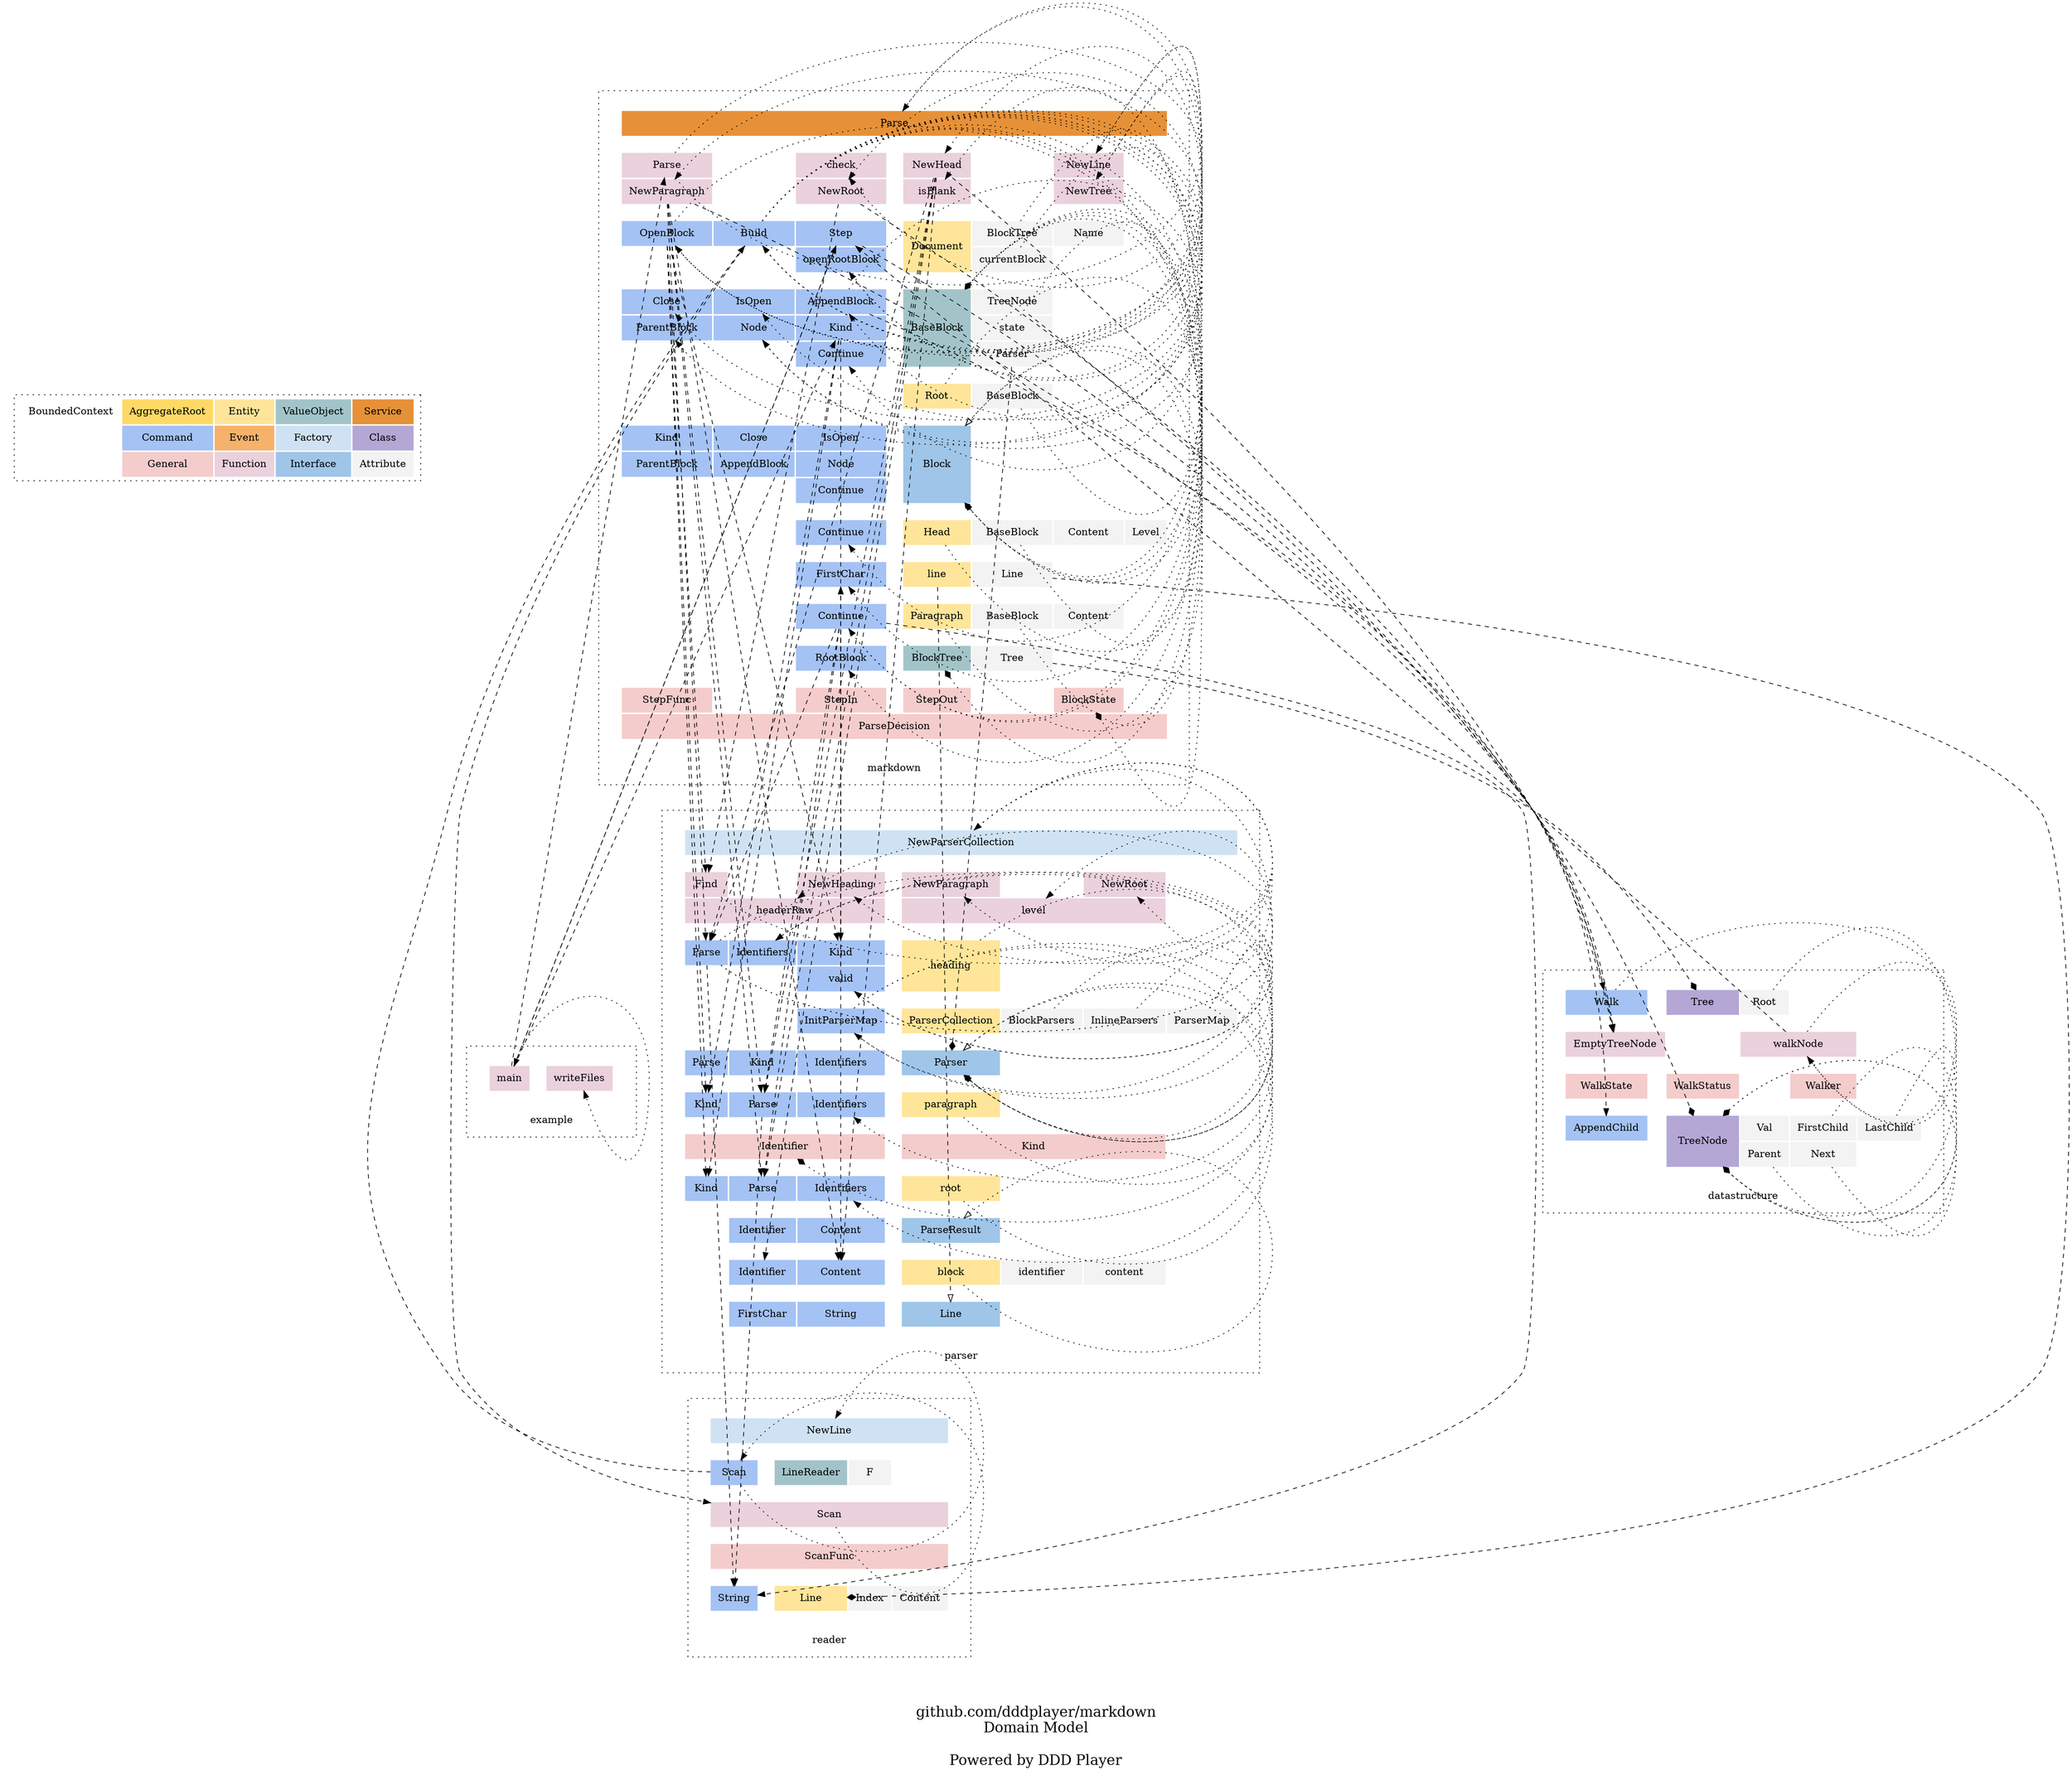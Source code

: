 digraph {
    node [style=dotted shape=rect]
    graph [style=invis]

    subgraph cluster_ddd_concept{
        ddd_concept [label=<
        <table border="0" cellpadding="10">
		<tr>
			<td bgcolor="#ffffff00" rowspan="1" colspan="1">BoundedContext</td>
			<td bgcolor="#ffd966ff" rowspan="1" colspan="1">AggregateRoot</td>
			<td bgcolor="#ffe599ff" rowspan="1" colspan="1">Entity</td>
			<td bgcolor="#a2c4c9ff" rowspan="1" colspan="1">ValueObject</td>
			<td bgcolor="#e69138ff" rowspan="1" colspan="1">Service</td>
		</tr>
		<tr>
			<td bgcolor="white" rowspan="1" colspan="1"></td>
			<td bgcolor="#a4c2f4ff" rowspan="1" colspan="1">Command</td>
			<td bgcolor="#f6b26bff" rowspan="1" colspan="1">Event</td>
			<td bgcolor="#cfe2f3ff" rowspan="1" colspan="1">Factory</td>
			<td bgcolor="#b4a7d6ff" rowspan="1" colspan="1">Class</td>
			
		</tr>
		<tr>
			<td bgcolor="white" rowspan="1" colspan="1"></td>
			<td bgcolor="#f4ccccff" rowspan="1" colspan="1">General</td>
			<td bgcolor="#ead1dcff" rowspan="1" colspan="1">Function</td>
			<td bgcolor="#9fc5e8ff" rowspan="1" colspan="1">Interface</td>
			<td bgcolor="#f3f3f3ff" rowspan="1" colspan="1">Attribute</td>
		</tr>
        </table>
        > ]
    }

    
		subgraph cluster_Abstract {
	node [style=dotted shape=rect]

	
		markdown [label=<
        <table border="0" cellpadding="10">
			
				<tr>
		
			<td port="first_blank_row" bgcolor="white" rowspan="1" colspan="1"></td>
	</tr>
				<tr>
		
			<td port="" bgcolor="white" rowspan="1" colspan="1"></td>
			<td port="markdown_service_Parse" bgcolor="#e69138ff" rowspan="1" colspan="8">Parse</td>
			<td port="" bgcolor="white" rowspan="1" colspan="1"></td>
	</tr>
				<tr>
		
			<td port="" bgcolor="white" rowspan="1" colspan="1"></td>
	</tr>
				<tr>
		
			<td port="" bgcolor="white" rowspan="1" colspan="1"></td>
			<td port="markdown_Parse" bgcolor="#ead1dcff" rowspan="1" colspan="1">Parse</td>
			<td port="" bgcolor="white" rowspan="1" colspan="1"></td>
			<td port="markdown_check" bgcolor="#ead1dcff" rowspan="1" colspan="1">check</td>
			<td port="" bgcolor="white" rowspan="1" colspan="1"></td>
			<td port="markdown_entity_NewHead" bgcolor="#ead1dcff" rowspan="1" colspan="1">NewHead</td>
			<td port="" bgcolor="white" rowspan="1" colspan="1"></td>
			<td port="markdown_entity_NewLine" bgcolor="#ead1dcff" rowspan="1" colspan="1">NewLine</td>
			<td port="" bgcolor="white" rowspan="1" colspan="1"></td>
	</tr>
				<tr>
		
			<td port="" bgcolor="white" rowspan="1" colspan="1"></td>
			<td port="markdown_entity_NewParagraph" bgcolor="#ead1dcff" rowspan="1" colspan="1">NewParagraph</td>
			<td port="" bgcolor="white" rowspan="1" colspan="1"></td>
			<td port="markdown_entity_NewRoot" bgcolor="#ead1dcff" rowspan="1" colspan="1">NewRoot</td>
			<td port="" bgcolor="white" rowspan="1" colspan="1"></td>
			<td port="markdown_entity_isBlank" bgcolor="#ead1dcff" rowspan="1" colspan="1">isBlank</td>
			<td port="" bgcolor="white" rowspan="1" colspan="1"></td>
			<td port="markdown_valueobject_NewTree" bgcolor="#ead1dcff" rowspan="1" colspan="1">NewTree</td>
			<td port="" bgcolor="white" rowspan="1" colspan="1"></td>
	</tr>
				<tr>
		
			<td port="" bgcolor="white" rowspan="1" colspan="1"></td>
	</tr>
				<tr>
		
			<td port="" bgcolor="white" rowspan="1" colspan="1"></td>
			<td port="markdown_entity_Document_OpenBlock" bgcolor="#a4c2f4ff" rowspan="1" colspan="1">OpenBlock</td>
			<td port="markdown_entity_Document_Build" bgcolor="#a4c2f4ff" rowspan="1" colspan="1">Build</td>
			<td port="markdown_entity_Document_Step" bgcolor="#a4c2f4ff" rowspan="1" colspan="1">Step</td>
			<td port="" bgcolor="white" rowspan="1" colspan="1"></td>
			<td port="markdown_entity_Document" bgcolor="#ffe599ff" rowspan="2" colspan="1">Document</td>
			<td port="markdown_entity_Document_BlockTree" bgcolor="#f3f3f3ff" rowspan="1" colspan="1">BlockTree</td>
			<td port="markdown_entity_Document_Name" bgcolor="#f3f3f3ff" rowspan="1" colspan="1">Name</td>
			<td port="" bgcolor="white" rowspan="1" colspan="1"></td>
			<td port="" bgcolor="white" rowspan="1" colspan="1"></td>
	</tr>
				<tr>
		
			<td port="" bgcolor="white" rowspan="1" colspan="1"></td>
			<td port="" bgcolor="white" rowspan="1" colspan="1"></td>
			<td port="" bgcolor="white" rowspan="1" colspan="1"></td>
			<td port="markdown_entity_Document_openRootBlock" bgcolor="#a4c2f4ff" rowspan="1" colspan="1">openRootBlock</td>
			<td port="" bgcolor="white" rowspan="1" colspan="1"></td>
			<td port="markdown_entity_Document_currentBlock" bgcolor="#f3f3f3ff" rowspan="1" colspan="1">currentBlock</td>
			<td port="" bgcolor="white" rowspan="1" colspan="1"></td>
			<td port="" bgcolor="white" rowspan="1" colspan="1"></td>
			<td port="" bgcolor="white" rowspan="1" colspan="1"></td>
	</tr>
				<tr>
		
			<td port="" bgcolor="white" rowspan="1" colspan="1"></td>
	</tr>
				<tr>
		
			<td port="" bgcolor="white" rowspan="1" colspan="1"></td>
			<td port="markdown_valueobject_BaseBlock_Close" bgcolor="#a4c2f4ff" rowspan="1" colspan="1">Close</td>
			<td port="markdown_valueobject_BaseBlock_IsOpen" bgcolor="#a4c2f4ff" rowspan="1" colspan="1">IsOpen</td>
			<td port="markdown_valueobject_BaseBlock_AppendBlock" bgcolor="#a4c2f4ff" rowspan="1" colspan="1">AppendBlock</td>
			<td port="" bgcolor="white" rowspan="1" colspan="1"></td>
			<td port="markdown_valueobject_BaseBlock" bgcolor="#a2c4c9ff" rowspan="3" colspan="1">BaseBlock</td>
			<td port="markdown_valueobject_BaseBlock_TreeNode" bgcolor="#f3f3f3ff" rowspan="1" colspan="1">TreeNode</td>
			<td port="" bgcolor="white" rowspan="1" colspan="1"></td>
			<td port="" bgcolor="white" rowspan="1" colspan="1"></td>
			<td port="" bgcolor="white" rowspan="1" colspan="1"></td>
	</tr>
				<tr>
		
			<td port="" bgcolor="white" rowspan="1" colspan="1"></td>
			<td port="markdown_valueobject_BaseBlock_ParentBlock" bgcolor="#a4c2f4ff" rowspan="1" colspan="1">ParentBlock</td>
			<td port="markdown_valueobject_BaseBlock_Node" bgcolor="#a4c2f4ff" rowspan="1" colspan="1">Node</td>
			<td port="markdown_valueobject_BaseBlock_Kind" bgcolor="#a4c2f4ff" rowspan="1" colspan="1">Kind</td>
			<td port="" bgcolor="white" rowspan="1" colspan="1"></td>
			<td port="markdown_valueobject_BaseBlock_state" bgcolor="#f3f3f3ff" rowspan="1" colspan="1">state</td>
			<td port="" bgcolor="white" rowspan="1" colspan="1"></td>
			<td port="" bgcolor="white" rowspan="1" colspan="1"></td>
			<td port="" bgcolor="white" rowspan="1" colspan="1"></td>
	</tr>
				<tr>
		
			<td port="" bgcolor="white" rowspan="1" colspan="1"></td>
			<td port="" bgcolor="white" rowspan="1" colspan="1"></td>
			<td port="" bgcolor="white" rowspan="1" colspan="1"></td>
			<td port="markdown_valueobject_BaseBlock_Continue" bgcolor="#a4c2f4ff" rowspan="1" colspan="1">Continue</td>
			<td port="" bgcolor="white" rowspan="1" colspan="1"></td>
			<td port="markdown_valueobject_BaseBlock_Parser" bgcolor="#f3f3f3ff" rowspan="1" colspan="1">Parser</td>
			<td port="" bgcolor="white" rowspan="1" colspan="1"></td>
			<td port="" bgcolor="white" rowspan="1" colspan="1"></td>
			<td port="" bgcolor="white" rowspan="1" colspan="1"></td>
	</tr>
				<tr>
		
			<td port="" bgcolor="white" rowspan="1" colspan="1"></td>
	</tr>
				<tr>
		
			<td port="" bgcolor="white" rowspan="1" colspan="1"></td>
			<td port="" bgcolor="white" rowspan="1" colspan="1"></td>
			<td port="" bgcolor="white" rowspan="1" colspan="1"></td>
			<td port="" bgcolor="white" rowspan="1" colspan="1"></td>
			<td port="" bgcolor="white" rowspan="1" colspan="1"></td>
			<td port="markdown_entity_Root" bgcolor="#ffe599ff" rowspan="1" colspan="1">Root</td>
			<td port="markdown_entity_Root_BaseBlock" bgcolor="#f3f3f3ff" rowspan="1" colspan="1">BaseBlock</td>
			<td port="" bgcolor="white" rowspan="1" colspan="1"></td>
			<td port="" bgcolor="white" rowspan="1" colspan="1"></td>
			<td port="" bgcolor="white" rowspan="1" colspan="1"></td>
	</tr>
				<tr>
		
			<td port="" bgcolor="white" rowspan="1" colspan="1"></td>
	</tr>
				<tr>
		
			<td port="" bgcolor="white" rowspan="1" colspan="1"></td>
			<td port="markdown_valueobject_Block_Kind" bgcolor="#a4c2f4ff" rowspan="1" colspan="1">Kind</td>
			<td port="markdown_valueobject_Block_Close" bgcolor="#a4c2f4ff" rowspan="1" colspan="1">Close</td>
			<td port="markdown_valueobject_Block_IsOpen" bgcolor="#a4c2f4ff" rowspan="1" colspan="1">IsOpen</td>
			<td port="" bgcolor="white" rowspan="1" colspan="1"></td>
			<td port="markdown_valueobject_Block" bgcolor="#9fc5e8ff" rowspan="3" colspan="1">Block</td>
			<td port="" bgcolor="white" rowspan="1" colspan="1"></td>
			<td port="" bgcolor="white" rowspan="1" colspan="1"></td>
			<td port="" bgcolor="white" rowspan="1" colspan="1"></td>
			<td port="" bgcolor="white" rowspan="1" colspan="1"></td>
	</tr>
				<tr>
		
			<td port="" bgcolor="white" rowspan="1" colspan="1"></td>
			<td port="markdown_valueobject_Block_ParentBlock" bgcolor="#a4c2f4ff" rowspan="1" colspan="1">ParentBlock</td>
			<td port="markdown_valueobject_Block_AppendBlock" bgcolor="#a4c2f4ff" rowspan="1" colspan="1">AppendBlock</td>
			<td port="markdown_valueobject_Block_Node" bgcolor="#a4c2f4ff" rowspan="1" colspan="1">Node</td>
			<td port="" bgcolor="white" rowspan="1" colspan="1"></td>
			<td port="" bgcolor="white" rowspan="1" colspan="1"></td>
			<td port="" bgcolor="white" rowspan="1" colspan="1"></td>
			<td port="" bgcolor="white" rowspan="1" colspan="1"></td>
			<td port="" bgcolor="white" rowspan="1" colspan="1"></td>
	</tr>
				<tr>
		
			<td port="" bgcolor="white" rowspan="1" colspan="1"></td>
			<td port="" bgcolor="white" rowspan="1" colspan="1"></td>
			<td port="" bgcolor="white" rowspan="1" colspan="1"></td>
			<td port="markdown_valueobject_Block_Continue" bgcolor="#a4c2f4ff" rowspan="1" colspan="1">Continue</td>
			<td port="" bgcolor="white" rowspan="1" colspan="1"></td>
			<td port="" bgcolor="white" rowspan="1" colspan="1"></td>
			<td port="" bgcolor="white" rowspan="1" colspan="1"></td>
			<td port="" bgcolor="white" rowspan="1" colspan="1"></td>
			<td port="" bgcolor="white" rowspan="1" colspan="1"></td>
	</tr>
				<tr>
		
			<td port="" bgcolor="white" rowspan="1" colspan="1"></td>
	</tr>
				<tr>
		
			<td port="" bgcolor="white" rowspan="1" colspan="1"></td>
			<td port="" bgcolor="white" rowspan="1" colspan="1"></td>
			<td port="" bgcolor="white" rowspan="1" colspan="1"></td>
			<td port="markdown_entity_Head_Continue" bgcolor="#a4c2f4ff" rowspan="1" colspan="1">Continue</td>
			<td port="" bgcolor="white" rowspan="1" colspan="1"></td>
			<td port="markdown_entity_Head" bgcolor="#ffe599ff" rowspan="1" colspan="1">Head</td>
			<td port="markdown_entity_Head_BaseBlock" bgcolor="#f3f3f3ff" rowspan="1" colspan="1">BaseBlock</td>
			<td port="markdown_entity_Head_Content" bgcolor="#f3f3f3ff" rowspan="1" colspan="1">Content</td>
			<td port="markdown_entity_Head_Level" bgcolor="#f3f3f3ff" rowspan="1" colspan="1">Level</td>
			<td port="" bgcolor="white" rowspan="1" colspan="1"></td>
	</tr>
				<tr>
		
			<td port="" bgcolor="white" rowspan="1" colspan="1"></td>
	</tr>
				<tr>
		
			<td port="" bgcolor="white" rowspan="1" colspan="1"></td>
			<td port="" bgcolor="white" rowspan="1" colspan="1"></td>
			<td port="" bgcolor="white" rowspan="1" colspan="1"></td>
			<td port="markdown_entity_line_FirstChar" bgcolor="#a4c2f4ff" rowspan="1" colspan="1">FirstChar</td>
			<td port="" bgcolor="white" rowspan="1" colspan="1"></td>
			<td port="markdown_entity_line" bgcolor="#ffe599ff" rowspan="1" colspan="1">line</td>
			<td port="markdown_entity_line_Line" bgcolor="#f3f3f3ff" rowspan="1" colspan="1">Line</td>
			<td port="" bgcolor="white" rowspan="1" colspan="1"></td>
			<td port="" bgcolor="white" rowspan="1" colspan="1"></td>
			<td port="" bgcolor="white" rowspan="1" colspan="1"></td>
	</tr>
				<tr>
		
			<td port="" bgcolor="white" rowspan="1" colspan="1"></td>
	</tr>
				<tr>
		
			<td port="" bgcolor="white" rowspan="1" colspan="1"></td>
			<td port="" bgcolor="white" rowspan="1" colspan="1"></td>
			<td port="" bgcolor="white" rowspan="1" colspan="1"></td>
			<td port="markdown_entity_Paragraph_Continue" bgcolor="#a4c2f4ff" rowspan="1" colspan="1">Continue</td>
			<td port="" bgcolor="white" rowspan="1" colspan="1"></td>
			<td port="markdown_entity_Paragraph" bgcolor="#ffe599ff" rowspan="1" colspan="1">Paragraph</td>
			<td port="markdown_entity_Paragraph_BaseBlock" bgcolor="#f3f3f3ff" rowspan="1" colspan="1">BaseBlock</td>
			<td port="markdown_entity_Paragraph_Content" bgcolor="#f3f3f3ff" rowspan="1" colspan="1">Content</td>
			<td port="" bgcolor="white" rowspan="1" colspan="1"></td>
			<td port="" bgcolor="white" rowspan="1" colspan="1"></td>
	</tr>
				<tr>
		
			<td port="" bgcolor="white" rowspan="1" colspan="1"></td>
	</tr>
				<tr>
		
			<td port="" bgcolor="white" rowspan="1" colspan="1"></td>
			<td port="" bgcolor="white" rowspan="1" colspan="1"></td>
			<td port="" bgcolor="white" rowspan="1" colspan="1"></td>
			<td port="markdown_valueobject_BlockTree_RootBlock" bgcolor="#a4c2f4ff" rowspan="1" colspan="1">RootBlock</td>
			<td port="" bgcolor="white" rowspan="1" colspan="1"></td>
			<td port="markdown_valueobject_BlockTree" bgcolor="#a2c4c9ff" rowspan="1" colspan="1">BlockTree</td>
			<td port="markdown_valueobject_BlockTree_Tree" bgcolor="#f3f3f3ff" rowspan="1" colspan="1">Tree</td>
			<td port="" bgcolor="white" rowspan="1" colspan="1"></td>
			<td port="" bgcolor="white" rowspan="1" colspan="1"></td>
			<td port="" bgcolor="white" rowspan="1" colspan="1"></td>
	</tr>
				<tr>
		
			<td port="" bgcolor="white" rowspan="1" colspan="1"></td>
	</tr>
				<tr>
		
			<td port="" bgcolor="white" rowspan="1" colspan="1"></td>
			<td port="markdown_entity_StepFunc" bgcolor="#f4ccccff" rowspan="1" colspan="1">StepFunc</td>
			<td port="" bgcolor="white" rowspan="1" colspan="1"></td>
			<td port="markdown_entity_StepIn" bgcolor="#f4ccccff" rowspan="1" colspan="1">StepIn</td>
			<td port="" bgcolor="white" rowspan="1" colspan="1"></td>
			<td port="markdown_entity_StepOut" bgcolor="#f4ccccff" rowspan="1" colspan="1">StepOut</td>
			<td port="" bgcolor="white" rowspan="1" colspan="1"></td>
			<td port="markdown_valueobject_BlockState" bgcolor="#f4ccccff" rowspan="1" colspan="1">BlockState</td>
			<td port="" bgcolor="white" rowspan="1" colspan="1"></td>
	</tr>
				<tr>
		
			<td port="" bgcolor="white" rowspan="1" colspan="1"></td>
			<td port="markdown_valueobject_ParseDecision" bgcolor="#f4ccccff" rowspan="1" colspan="8">ParseDecision</td>
			<td port="" bgcolor="white" rowspan="1" colspan="1"></td>
	</tr>
				<tr>
		
			<td port="" bgcolor="white" rowspan="1" colspan="1"></td>
	</tr>
				<tr>
		
			<td port="" bgcolor="white" rowspan="1" colspan="10">markdown</td>
	</tr>
        </table>
        > ]
		datastructure [label=<
        <table border="0" cellpadding="10">
			
				<tr>
		
			<td port="first_blank_row" bgcolor="white" rowspan="1" colspan="1"></td>
	</tr>
				<tr>
		
			<td port="" bgcolor="white" rowspan="1" colspan="1"></td>
			<td port="datastructure_Tree_Walk" bgcolor="#a4c2f4ff" rowspan="1" colspan="1">Walk</td>
			<td port="" bgcolor="white" rowspan="1" colspan="1"></td>
			<td port="datastructure_Tree" bgcolor="#b4a7d6ff" rowspan="1" colspan="1">Tree</td>
			<td port="datastructure_Tree_Root" bgcolor="#f3f3f3ff" rowspan="1" colspan="1">Root</td>
			<td port="" bgcolor="white" rowspan="1" colspan="1"></td>
			<td port="" bgcolor="white" rowspan="1" colspan="1"></td>
			<td port="" bgcolor="white" rowspan="1" colspan="1"></td>
	</tr>
				<tr>
		
			<td port="" bgcolor="white" rowspan="1" colspan="1"></td>
	</tr>
				<tr>
		
			<td port="" bgcolor="white" rowspan="1" colspan="1"></td>
			<td port="datastructure_EmptyTreeNode" bgcolor="#ead1dcff" rowspan="1" colspan="2">EmptyTreeNode</td>
			<td port="" bgcolor="white" rowspan="1" colspan="1"></td>
			<td port="datastructure_walkNode" bgcolor="#ead1dcff" rowspan="1" colspan="2">walkNode</td>
			<td port="" bgcolor="white" rowspan="1" colspan="1"></td>
	</tr>
				<tr>
		
			<td port="" bgcolor="white" rowspan="1" colspan="1"></td>
	</tr>
				<tr>
		
			<td port="" bgcolor="white" rowspan="1" colspan="1"></td>
			<td port="datastructure_WalkState" bgcolor="#f4ccccff" rowspan="1" colspan="1">WalkState</td>
			<td port="" bgcolor="white" rowspan="1" colspan="1"></td>
			<td port="datastructure_WalkStatus" bgcolor="#f4ccccff" rowspan="1" colspan="1">WalkStatus</td>
			<td port="" bgcolor="white" rowspan="1" colspan="1"></td>
			<td port="datastructure_Walker" bgcolor="#f4ccccff" rowspan="1" colspan="1">Walker</td>
			<td port="" bgcolor="white" rowspan="1" colspan="1"></td>
	</tr>
				<tr>
		
			<td port="" bgcolor="white" rowspan="1" colspan="1"></td>
	</tr>
				<tr>
		
			<td port="" bgcolor="white" rowspan="1" colspan="1"></td>
			<td port="datastructure_TreeNode_AppendChild" bgcolor="#a4c2f4ff" rowspan="1" colspan="1">AppendChild</td>
			<td port="" bgcolor="white" rowspan="1" colspan="1"></td>
			<td port="datastructure_TreeNode" bgcolor="#b4a7d6ff" rowspan="2" colspan="1">TreeNode</td>
			<td port="datastructure_TreeNode_Val" bgcolor="#f3f3f3ff" rowspan="1" colspan="1">Val</td>
			<td port="datastructure_TreeNode_FirstChild" bgcolor="#f3f3f3ff" rowspan="1" colspan="1">FirstChild</td>
			<td port="datastructure_TreeNode_LastChild" bgcolor="#f3f3f3ff" rowspan="1" colspan="1">LastChild</td>
			<td port="" bgcolor="white" rowspan="1" colspan="1"></td>
	</tr>
				<tr>
		
			<td port="" bgcolor="white" rowspan="1" colspan="1"></td>
			<td port="" bgcolor="white" rowspan="1" colspan="1"></td>
			<td port="" bgcolor="white" rowspan="1" colspan="1"></td>
			<td port="datastructure_TreeNode_Parent" bgcolor="#f3f3f3ff" rowspan="1" colspan="1">Parent</td>
			<td port="datastructure_TreeNode_Next" bgcolor="#f3f3f3ff" rowspan="1" colspan="1">Next</td>
			<td port="" bgcolor="white" rowspan="1" colspan="1"></td>
			<td port="" bgcolor="white" rowspan="1" colspan="1"></td>
	</tr>
				<tr>
		
			<td port="" bgcolor="white" rowspan="1" colspan="1"></td>
	</tr>
				<tr>
		
			<td port="" bgcolor="white" rowspan="1" colspan="8">datastructure</td>
	</tr>
        </table>
        > ]
		example [label=<
        <table border="0" cellpadding="10">
			
				<tr>
		
			<td port="first_blank_row" bgcolor="white" rowspan="1" colspan="1"></td>
	</tr>
				<tr>
		
			<td port="" bgcolor="white" rowspan="1" colspan="1"></td>
			<td port="example_main" bgcolor="#ead1dcff" rowspan="1" colspan="1">main</td>
			<td port="" bgcolor="white" rowspan="1" colspan="1"></td>
			<td port="example_writeFiles" bgcolor="#ead1dcff" rowspan="1" colspan="1">writeFiles</td>
			<td port="" bgcolor="white" rowspan="1" colspan="1"></td>
	</tr>
				<tr>
		
			<td port="" bgcolor="white" rowspan="1" colspan="1"></td>
	</tr>
				<tr>
		
			<td port="" bgcolor="white" rowspan="1" colspan="6">example</td>
	</tr>
        </table>
        > ]
		parser [label=<
        <table border="0" cellpadding="10">
			
				<tr>
		
			<td port="first_blank_row" bgcolor="white" rowspan="1" colspan="1"></td>
	</tr>
				<tr>
		
			<td port="" bgcolor="white" rowspan="1" colspan="1"></td>
			<td port="parser_factory_NewParserCollection" bgcolor="#cfe2f3ff" rowspan="1" colspan="8">NewParserCollection</td>
			<td port="" bgcolor="white" rowspan="1" colspan="1"></td>
	</tr>
				<tr>
		
			<td port="" bgcolor="white" rowspan="1" colspan="1"></td>
	</tr>
				<tr>
		
			<td port="" bgcolor="white" rowspan="1" colspan="1"></td>
			<td port="parser_Find" bgcolor="#ead1dcff" rowspan="1" colspan="1">Find</td>
			<td port="" bgcolor="white" rowspan="1" colspan="1"></td>
			<td port="parser_entity_NewHeading" bgcolor="#ead1dcff" rowspan="1" colspan="1">NewHeading</td>
			<td port="" bgcolor="white" rowspan="1" colspan="1"></td>
			<td port="parser_entity_NewParagraph" bgcolor="#ead1dcff" rowspan="1" colspan="1">NewParagraph</td>
			<td port="" bgcolor="white" rowspan="1" colspan="1"></td>
			<td port="parser_entity_NewRoot" bgcolor="#ead1dcff" rowspan="1" colspan="1">NewRoot</td>
			<td port="" bgcolor="white" rowspan="1" colspan="1"></td>
	</tr>
				<tr>
		
			<td port="" bgcolor="white" rowspan="1" colspan="1"></td>
			<td port="parser_entity_headerRaw" bgcolor="#ead1dcff" rowspan="1" colspan="3">headerRaw</td>
			<td port="" bgcolor="white" rowspan="1" colspan="1"></td>
			<td port="parser_entity_level" bgcolor="#ead1dcff" rowspan="1" colspan="3">level</td>
			<td port="" bgcolor="white" rowspan="1" colspan="1"></td>
	</tr>
				<tr>
		
			<td port="" bgcolor="white" rowspan="1" colspan="1"></td>
	</tr>
				<tr>
		
			<td port="" bgcolor="white" rowspan="1" colspan="1"></td>
			<td port="parser_entity_heading_Parse" bgcolor="#a4c2f4ff" rowspan="1" colspan="1">Parse</td>
			<td port="parser_entity_heading_Identifiers" bgcolor="#a4c2f4ff" rowspan="1" colspan="1">Identifiers</td>
			<td port="parser_entity_heading_Kind" bgcolor="#a4c2f4ff" rowspan="1" colspan="1">Kind</td>
			<td port="" bgcolor="white" rowspan="1" colspan="1"></td>
			<td port="parser_entity_heading" bgcolor="#ffe599ff" rowspan="2" colspan="1">heading</td>
			<td port="" bgcolor="white" rowspan="1" colspan="1"></td>
			<td port="" bgcolor="white" rowspan="1" colspan="1"></td>
			<td port="" bgcolor="white" rowspan="1" colspan="1"></td>
			<td port="" bgcolor="white" rowspan="1" colspan="1"></td>
	</tr>
				<tr>
		
			<td port="" bgcolor="white" rowspan="1" colspan="1"></td>
			<td port="" bgcolor="white" rowspan="1" colspan="1"></td>
			<td port="" bgcolor="white" rowspan="1" colspan="1"></td>
			<td port="parser_entity_heading_valid" bgcolor="#a4c2f4ff" rowspan="1" colspan="1">valid</td>
			<td port="" bgcolor="white" rowspan="1" colspan="1"></td>
			<td port="" bgcolor="white" rowspan="1" colspan="1"></td>
			<td port="" bgcolor="white" rowspan="1" colspan="1"></td>
			<td port="" bgcolor="white" rowspan="1" colspan="1"></td>
			<td port="" bgcolor="white" rowspan="1" colspan="1"></td>
	</tr>
				<tr>
		
			<td port="" bgcolor="white" rowspan="1" colspan="1"></td>
	</tr>
				<tr>
		
			<td port="" bgcolor="white" rowspan="1" colspan="1"></td>
			<td port="" bgcolor="white" rowspan="1" colspan="1"></td>
			<td port="" bgcolor="white" rowspan="1" colspan="1"></td>
			<td port="parser_entity_ParserCollection_InitParserMap" bgcolor="#a4c2f4ff" rowspan="1" colspan="1">InitParserMap</td>
			<td port="" bgcolor="white" rowspan="1" colspan="1"></td>
			<td port="parser_entity_ParserCollection" bgcolor="#ffe599ff" rowspan="1" colspan="1">ParserCollection</td>
			<td port="parser_entity_ParserCollection_BlockParsers" bgcolor="#f3f3f3ff" rowspan="1" colspan="1">BlockParsers</td>
			<td port="parser_entity_ParserCollection_InlineParsers" bgcolor="#f3f3f3ff" rowspan="1" colspan="1">InlineParsers</td>
			<td port="parser_entity_ParserCollection_ParserMap" bgcolor="#f3f3f3ff" rowspan="1" colspan="1">ParserMap</td>
			<td port="" bgcolor="white" rowspan="1" colspan="1"></td>
	</tr>
				<tr>
		
			<td port="" bgcolor="white" rowspan="1" colspan="1"></td>
	</tr>
				<tr>
		
			<td port="" bgcolor="white" rowspan="1" colspan="1"></td>
			<td port="parser_entity_Parser_Parse" bgcolor="#a4c2f4ff" rowspan="1" colspan="1">Parse</td>
			<td port="parser_entity_Parser_Kind" bgcolor="#a4c2f4ff" rowspan="1" colspan="1">Kind</td>
			<td port="parser_entity_Parser_Identifiers" bgcolor="#a4c2f4ff" rowspan="1" colspan="1">Identifiers</td>
			<td port="" bgcolor="white" rowspan="1" colspan="1"></td>
			<td port="parser_entity_Parser" bgcolor="#9fc5e8ff" rowspan="1" colspan="1">Parser</td>
			<td port="" bgcolor="white" rowspan="1" colspan="1"></td>
			<td port="" bgcolor="white" rowspan="1" colspan="1"></td>
			<td port="" bgcolor="white" rowspan="1" colspan="1"></td>
			<td port="" bgcolor="white" rowspan="1" colspan="1"></td>
	</tr>
				<tr>
		
			<td port="" bgcolor="white" rowspan="1" colspan="1"></td>
	</tr>
				<tr>
		
			<td port="" bgcolor="white" rowspan="1" colspan="1"></td>
			<td port="parser_entity_paragraph_Kind" bgcolor="#a4c2f4ff" rowspan="1" colspan="1">Kind</td>
			<td port="parser_entity_paragraph_Parse" bgcolor="#a4c2f4ff" rowspan="1" colspan="1">Parse</td>
			<td port="parser_entity_paragraph_Identifiers" bgcolor="#a4c2f4ff" rowspan="1" colspan="1">Identifiers</td>
			<td port="" bgcolor="white" rowspan="1" colspan="1"></td>
			<td port="parser_entity_paragraph" bgcolor="#ffe599ff" rowspan="1" colspan="1">paragraph</td>
			<td port="" bgcolor="white" rowspan="1" colspan="1"></td>
			<td port="" bgcolor="white" rowspan="1" colspan="1"></td>
			<td port="" bgcolor="white" rowspan="1" colspan="1"></td>
			<td port="" bgcolor="white" rowspan="1" colspan="1"></td>
	</tr>
				<tr>
		
			<td port="" bgcolor="white" rowspan="1" colspan="1"></td>
	</tr>
				<tr>
		
			<td port="" bgcolor="white" rowspan="1" colspan="1"></td>
			<td port="parser_valueobject_Identifier" bgcolor="#f4ccccff" rowspan="1" colspan="3">Identifier</td>
			<td port="" bgcolor="white" rowspan="1" colspan="1"></td>
			<td port="parser_valueobject_Kind" bgcolor="#f4ccccff" rowspan="1" colspan="3">Kind</td>
			<td port="" bgcolor="white" rowspan="1" colspan="1"></td>
	</tr>
				<tr>
		
			<td port="" bgcolor="white" rowspan="1" colspan="1"></td>
	</tr>
				<tr>
		
			<td port="" bgcolor="white" rowspan="1" colspan="1"></td>
			<td port="parser_entity_root_Kind" bgcolor="#a4c2f4ff" rowspan="1" colspan="1">Kind</td>
			<td port="parser_entity_root_Parse" bgcolor="#a4c2f4ff" rowspan="1" colspan="1">Parse</td>
			<td port="parser_entity_root_Identifiers" bgcolor="#a4c2f4ff" rowspan="1" colspan="1">Identifiers</td>
			<td port="" bgcolor="white" rowspan="1" colspan="1"></td>
			<td port="parser_entity_root" bgcolor="#ffe599ff" rowspan="1" colspan="1">root</td>
			<td port="" bgcolor="white" rowspan="1" colspan="1"></td>
			<td port="" bgcolor="white" rowspan="1" colspan="1"></td>
			<td port="" bgcolor="white" rowspan="1" colspan="1"></td>
			<td port="" bgcolor="white" rowspan="1" colspan="1"></td>
	</tr>
				<tr>
		
			<td port="" bgcolor="white" rowspan="1" colspan="1"></td>
	</tr>
				<tr>
		
			<td port="" bgcolor="white" rowspan="1" colspan="1"></td>
			<td port="" bgcolor="white" rowspan="1" colspan="1"></td>
			<td port="parser_entity_ParseResult_Identifier" bgcolor="#a4c2f4ff" rowspan="1" colspan="1">Identifier</td>
			<td port="parser_entity_ParseResult_Content" bgcolor="#a4c2f4ff" rowspan="1" colspan="1">Content</td>
			<td port="" bgcolor="white" rowspan="1" colspan="1"></td>
			<td port="parser_entity_ParseResult" bgcolor="#9fc5e8ff" rowspan="1" colspan="1">ParseResult</td>
			<td port="" bgcolor="white" rowspan="1" colspan="1"></td>
			<td port="" bgcolor="white" rowspan="1" colspan="1"></td>
			<td port="" bgcolor="white" rowspan="1" colspan="1"></td>
			<td port="" bgcolor="white" rowspan="1" colspan="1"></td>
	</tr>
				<tr>
		
			<td port="" bgcolor="white" rowspan="1" colspan="1"></td>
	</tr>
				<tr>
		
			<td port="" bgcolor="white" rowspan="1" colspan="1"></td>
			<td port="" bgcolor="white" rowspan="1" colspan="1"></td>
			<td port="parser_entity_block_Identifier" bgcolor="#a4c2f4ff" rowspan="1" colspan="1">Identifier</td>
			<td port="parser_entity_block_Content" bgcolor="#a4c2f4ff" rowspan="1" colspan="1">Content</td>
			<td port="" bgcolor="white" rowspan="1" colspan="1"></td>
			<td port="parser_entity_block" bgcolor="#ffe599ff" rowspan="1" colspan="1">block</td>
			<td port="parser_entity_block_identifier" bgcolor="#f3f3f3ff" rowspan="1" colspan="1">identifier</td>
			<td port="parser_entity_block_content" bgcolor="#f3f3f3ff" rowspan="1" colspan="1">content</td>
			<td port="" bgcolor="white" rowspan="1" colspan="1"></td>
			<td port="" bgcolor="white" rowspan="1" colspan="1"></td>
	</tr>
				<tr>
		
			<td port="" bgcolor="white" rowspan="1" colspan="1"></td>
	</tr>
				<tr>
		
			<td port="" bgcolor="white" rowspan="1" colspan="1"></td>
			<td port="" bgcolor="white" rowspan="1" colspan="1"></td>
			<td port="parser_entity_Line_FirstChar" bgcolor="#a4c2f4ff" rowspan="1" colspan="1">FirstChar</td>
			<td port="parser_entity_Line_String" bgcolor="#a4c2f4ff" rowspan="1" colspan="1">String</td>
			<td port="" bgcolor="white" rowspan="1" colspan="1"></td>
			<td port="parser_entity_Line" bgcolor="#9fc5e8ff" rowspan="1" colspan="1">Line</td>
			<td port="" bgcolor="white" rowspan="1" colspan="1"></td>
			<td port="" bgcolor="white" rowspan="1" colspan="1"></td>
			<td port="" bgcolor="white" rowspan="1" colspan="1"></td>
			<td port="" bgcolor="white" rowspan="1" colspan="1"></td>
	</tr>
				<tr>
		
			<td port="" bgcolor="white" rowspan="1" colspan="1"></td>
	</tr>
				<tr>
		
			<td port="" bgcolor="white" rowspan="1" colspan="10">parser</td>
	</tr>
        </table>
        > ]
		reader [label=<
        <table border="0" cellpadding="10">
			
				<tr>
		
			<td port="first_blank_row" bgcolor="white" rowspan="1" colspan="1"></td>
	</tr>
				<tr>
		
			<td port="" bgcolor="white" rowspan="1" colspan="1"></td>
			<td port="reader_factory_NewLine" bgcolor="#cfe2f3ff" rowspan="1" colspan="5">NewLine</td>
			<td port="" bgcolor="white" rowspan="1" colspan="1"></td>
	</tr>
				<tr>
		
			<td port="" bgcolor="white" rowspan="1" colspan="1"></td>
	</tr>
				<tr>
		
			<td port="" bgcolor="white" rowspan="1" colspan="1"></td>
			<td port="reader_valueobject_LineReader_Scan" bgcolor="#a4c2f4ff" rowspan="1" colspan="1">Scan</td>
			<td port="" bgcolor="white" rowspan="1" colspan="1"></td>
			<td port="reader_valueobject_LineReader" bgcolor="#a2c4c9ff" rowspan="1" colspan="1">LineReader</td>
			<td port="reader_valueobject_LineReader_F" bgcolor="#f3f3f3ff" rowspan="1" colspan="1">F</td>
			<td port="" bgcolor="white" rowspan="1" colspan="1"></td>
			<td port="" bgcolor="white" rowspan="1" colspan="1"></td>
	</tr>
				<tr>
		
			<td port="" bgcolor="white" rowspan="1" colspan="1"></td>
	</tr>
				<tr>
		
			<td port="" bgcolor="white" rowspan="1" colspan="1"></td>
			<td port="reader_Scan" bgcolor="#ead1dcff" rowspan="1" colspan="5">Scan</td>
			<td port="" bgcolor="white" rowspan="1" colspan="1"></td>
	</tr>
				<tr>
		
			<td port="" bgcolor="white" rowspan="1" colspan="1"></td>
	</tr>
				<tr>
		
			<td port="" bgcolor="white" rowspan="1" colspan="1"></td>
			<td port="reader_valueobject_ScanFunc" bgcolor="#f4ccccff" rowspan="1" colspan="5">ScanFunc</td>
			<td port="" bgcolor="white" rowspan="1" colspan="1"></td>
	</tr>
				<tr>
		
			<td port="" bgcolor="white" rowspan="1" colspan="1"></td>
	</tr>
				<tr>
		
			<td port="" bgcolor="white" rowspan="1" colspan="1"></td>
			<td port="reader_entity_Line_String" bgcolor="#a4c2f4ff" rowspan="1" colspan="1">String</td>
			<td port="" bgcolor="white" rowspan="1" colspan="1"></td>
			<td port="reader_entity_Line" bgcolor="#ffe599ff" rowspan="1" colspan="1">Line</td>
			<td port="reader_entity_Line_Index" bgcolor="#f3f3f3ff" rowspan="1" colspan="1">Index</td>
			<td port="reader_entity_Line_Content" bgcolor="#f3f3f3ff" rowspan="1" colspan="1">Content</td>
			<td port="" bgcolor="white" rowspan="1" colspan="1"></td>
	</tr>
				<tr>
		
			<td port="" bgcolor="white" rowspan="1" colspan="1"></td>
	</tr>
				<tr>
		
			<td port="" bgcolor="white" rowspan="1" colspan="7">reader</td>
	</tr>
        </table>
        > ]

    }

	
		markdown:markdown_Parse -> markdown:markdown_check  [style=dotted arrowhead=normal label="" tooltip="markdown:markdown.Parse [/Users/sunwei/github/dddplayer/markdown/markdown.go:28] -> markdown:markdown.check [/Users/sunwei/github/dddplayer/markdown/markdown.go:11]"]
		markdown:markdown_Parse -> markdown:markdown_service_Parse  [style=dotted arrowhead=normal label="" tooltip="markdown:markdown.Parse [/Users/sunwei/github/dddplayer/markdown/markdown.go:30] -> markdown:markdown.service.Parse [/Users/sunwei/github/dddplayer/markdown/service/parser.go:8]"]
		datastructure:datastructure_walkNode -> datastructure:datastructure_walkNode  [style=dotted arrowhead=normal label="" tooltip="datastructure:datastructure.walkNode [/Users/sunwei/github/dddplayer/markdown/datastructure/tree.go:61] -> datastructure:datastructure.walkNode [/Users/sunwei/github/dddplayer/markdown/datastructure/tree.go:57]"]
		datastructure:datastructure_walkNode -> markdown:markdown_entity_Document_Step  [style=dashed arrowhead=normal label="" tooltip="datastructure:datastructure.walkNode [/Users/sunwei/github/dddplayer/markdown/datastructure/tree.go:66] -> markdown:markdown.entity.Document.Step [/Users/sunwei/github/dddplayer/markdown/entity/document.go:25]"]
		datastructure:datastructure_Tree_Root -> datastructure:datastructure_TreeNode  [style=dotted arrowhead=diamond label="" tooltip=""]
		datastructure:datastructure_Tree_Walk -> datastructure:datastructure_walkNode  [style=dotted arrowhead=normal label="" tooltip="datastructure:datastructure.Tree.Walk [/Users/sunwei/github/dddplayer/markdown/datastructure/tree.go:54] -> datastructure:datastructure.walkNode [/Users/sunwei/github/dddplayer/markdown/datastructure/tree.go:57]"]
		datastructure:datastructure_TreeNode_FirstChild -> datastructure:datastructure_TreeNode  [style=dotted arrowhead=diamond label="" tooltip=""]
		datastructure:datastructure_TreeNode_LastChild -> datastructure:datastructure_TreeNode  [style=dotted arrowhead=diamond label="" tooltip=""]
		datastructure:datastructure_TreeNode_Next -> datastructure:datastructure_TreeNode  [style=dotted arrowhead=diamond label="" tooltip=""]
		datastructure:datastructure_TreeNode_Parent -> datastructure:datastructure_TreeNode  [style=dotted arrowhead=diamond label="" tooltip=""]
		markdown:markdown_entity_NewHead -> datastructure:datastructure_EmptyTreeNode  [style=dashed arrowhead=normal label="" tooltip="markdown:markdown.entity.NewHead [/Users/sunwei/github/dddplayer/markdown/entity/head.go:23] -> datastructure:datastructure.EmptyTreeNode [/Users/sunwei/github/dddplayer/markdown/datastructure/tree.go:15]"]
		markdown:markdown_entity_NewParagraph -> datastructure:datastructure_EmptyTreeNode  [style=dashed arrowhead=normal label="" tooltip="markdown:markdown.entity.NewParagraph [/Users/sunwei/github/dddplayer/markdown/entity/paragraph.go:23] -> datastructure:datastructure.EmptyTreeNode [/Users/sunwei/github/dddplayer/markdown/datastructure/tree.go:15]"]
		markdown:markdown_entity_NewRoot -> datastructure:datastructure_EmptyTreeNode  [style=dashed arrowhead=normal label="" tooltip="markdown:markdown.entity.NewRoot [/Users/sunwei/github/dddplayer/markdown/entity/root.go:17] -> datastructure:datastructure.EmptyTreeNode [/Users/sunwei/github/dddplayer/markdown/datastructure/tree.go:15]"]
		markdown:markdown_entity_NewRoot -> parser:parser_Find  [style=dashed arrowhead=normal label="" tooltip="markdown:markdown.entity.NewRoot [/Users/sunwei/github/dddplayer/markdown/entity/root.go:18] -> parser:parser.Find [/Users/sunwei/github/dddplayer/markdown/parser/parser.go:9]"]
		markdown:markdown_entity_NewHead -> parser:parser_entity_block_Content  [style=dashed arrowhead=normal label="" tooltip="markdown:markdown.entity.NewHead [/Users/sunwei/github/dddplayer/markdown/entity/head.go:26] -> parser:parser.entity.block.Content [/Users/sunwei/github/dddplayer/markdown/parser/entity/block.go:8]"]
		markdown:markdown_entity_NewHead -> parser:parser_entity_block_Identifier  [style=dashed arrowhead=normal label="" tooltip="markdown:markdown.entity.NewHead [/Users/sunwei/github/dddplayer/markdown/entity/head.go:27] -> parser:parser.entity.block.Identifier [/Users/sunwei/github/dddplayer/markdown/parser/entity/block.go:11]"]
		markdown:markdown_entity_NewParagraph -> parser:parser_entity_block_Content  [style=dashed arrowhead=normal label="" tooltip="markdown:markdown.entity.NewParagraph [/Users/sunwei/github/dddplayer/markdown/entity/paragraph.go:26] -> parser:parser.entity.block.Content [/Users/sunwei/github/dddplayer/markdown/parser/entity/block.go:8]"]
		markdown:markdown_entity_NewHead -> parser:parser_entity_heading_Parse  [style=dashed arrowhead=normal label="" tooltip="markdown:markdown.entity.NewHead [/Users/sunwei/github/dddplayer/markdown/entity/head.go:16] -> parser:parser.entity.heading.Parse [/Users/sunwei/github/dddplayer/markdown/parser/entity/heading.go:25]"]
		markdown:markdown_entity_NewParagraph -> parser:parser_entity_heading_Parse  [style=dashed arrowhead=normal label="" tooltip="markdown:markdown.entity.NewParagraph [/Users/sunwei/github/dddplayer/markdown/entity/paragraph.go:16] -> parser:parser.entity.heading.Parse [/Users/sunwei/github/dddplayer/markdown/parser/entity/heading.go:25]"]
		markdown:markdown_entity_line -> parser:parser_entity_Line  [style=dashed arrowhead=onormal label="" tooltip="markdown:markdown.entity.line [/Users/sunwei/github/dddplayer/markdown/entity/line.go:7] -> parser:parser.entity.Line [/Users/sunwei/github/dddplayer/markdown/parser/entity/type.go:5]"]
		markdown:markdown_entity_NewHead -> parser:parser_entity_paragraph_Parse  [style=dashed arrowhead=normal label="" tooltip="markdown:markdown.entity.NewHead [/Users/sunwei/github/dddplayer/markdown/entity/head.go:16] -> parser:parser.entity.paragraph.Parse [/Users/sunwei/github/dddplayer/markdown/parser/entity/paragraph.go:18]"]
		markdown:markdown_entity_NewParagraph -> parser:parser_entity_paragraph_Parse  [style=dashed arrowhead=normal label="" tooltip="markdown:markdown.entity.NewParagraph [/Users/sunwei/github/dddplayer/markdown/entity/paragraph.go:16] -> parser:parser.entity.paragraph.Parse [/Users/sunwei/github/dddplayer/markdown/parser/entity/paragraph.go:18]"]
		markdown:markdown_entity_NewHead -> parser:parser_entity_root_Parse  [style=dashed arrowhead=normal label="" tooltip="markdown:markdown.entity.NewHead [/Users/sunwei/github/dddplayer/markdown/entity/head.go:16] -> parser:parser.entity.root.Parse [/Users/sunwei/github/dddplayer/markdown/parser/entity/root.go:18]"]
		markdown:markdown_entity_NewParagraph -> parser:parser_entity_root_Parse  [style=dashed arrowhead=normal label="" tooltip="markdown:markdown.entity.NewParagraph [/Users/sunwei/github/dddplayer/markdown/entity/paragraph.go:16] -> parser:parser.entity.root.Parse [/Users/sunwei/github/dddplayer/markdown/parser/entity/root.go:18]"]
		markdown:markdown_entity_Head -> markdown:markdown_valueobject_Block  [style=dotted arrowhead=onormal label="" tooltip="markdown:markdown.entity.Head [/Users/sunwei/github/dddplayer/markdown/entity/head.go:9] -> markdown:markdown.valueobject.Block [/Users/sunwei/github/dddplayer/markdown/valueobject/block.go:9]"]
		markdown:markdown_entity_Paragraph -> markdown:markdown_valueobject_Block  [style=dotted arrowhead=onormal label="" tooltip="markdown:markdown.entity.Paragraph [/Users/sunwei/github/dddplayer/markdown/entity/paragraph.go:10] -> markdown:markdown.valueobject.Block [/Users/sunwei/github/dddplayer/markdown/valueobject/block.go:9]"]
		markdown:markdown_entity_Root -> markdown:markdown_valueobject_Block  [style=dotted arrowhead=onormal label="" tooltip="markdown:markdown.entity.Root [/Users/sunwei/github/dddplayer/markdown/entity/root.go:10] -> markdown:markdown.valueobject.Block [/Users/sunwei/github/dddplayer/markdown/valueobject/block.go:9]"]
		markdown:markdown_entity_Document_Step -> datastructure:datastructure_Tree_Walk  [style=dashed arrowhead=normal label="" tooltip="markdown:markdown.entity.Document.Step [/Users/sunwei/github/dddplayer/markdown/entity/document.go:25] -> datastructure:datastructure.Tree.Walk [/Users/sunwei/github/dddplayer/markdown/datastructure/tree.go:53]"]
		markdown:markdown_entity_Document_Build -> markdown:markdown_entity_NewLine  [style=dotted arrowhead=normal label="" tooltip="markdown:markdown.entity.Document.Build [/Users/sunwei/github/dddplayer/markdown/entity/document.go:51] -> markdown:markdown.entity.NewLine [/Users/sunwei/github/dddplayer/markdown/entity/line.go:15]"]
		markdown:markdown_entity_Document_Build -> markdown:markdown_entity_Document_OpenBlock  [style=dotted arrowhead=normal label="" tooltip="markdown:markdown.entity.Document.Build [/Users/sunwei/github/dddplayer/markdown/entity/document.go:70] -> markdown:markdown.entity.Document.OpenBlock [/Users/sunwei/github/dddplayer/markdown/entity/document.go:81]"]
		markdown:markdown_entity_Document_Build -> markdown:markdown_entity_Document_openRootBlock  [style=dotted arrowhead=normal label="" tooltip="markdown:markdown.entity.Document.Build [/Users/sunwei/github/dddplayer/markdown/entity/document.go:41] -> markdown:markdown.entity.Document.openRootBlock [/Users/sunwei/github/dddplayer/markdown/entity/document.go:94]"]
		markdown:markdown_entity_Document_Build -> markdown:markdown_entity_Head_Continue  [style=dotted arrowhead=normal label="" tooltip="markdown:markdown.entity.Document.Build [/Users/sunwei/github/dddplayer/markdown/entity/document.go:51] -> markdown:markdown.entity.Head.Continue [/Users/sunwei/github/dddplayer/markdown/entity/head.go:34]"]
		markdown:markdown_entity_Document_OpenBlock -> markdown:markdown_entity_NewHead  [style=dotted arrowhead=normal label="" tooltip="markdown:markdown.entity.Document.OpenBlock [/Users/sunwei/github/dddplayer/markdown/entity/document.go:86] -> markdown:markdown.entity.NewHead [/Users/sunwei/github/dddplayer/markdown/entity/head.go:15]"]
		markdown:markdown_entity_Document_OpenBlock -> markdown:markdown_entity_NewLine  [style=dotted arrowhead=normal label="" tooltip="markdown:markdown.entity.Document.OpenBlock [/Users/sunwei/github/dddplayer/markdown/entity/document.go:82] -> markdown:markdown.entity.NewLine [/Users/sunwei/github/dddplayer/markdown/entity/line.go:15]"]
		markdown:markdown_entity_Document_OpenBlock -> markdown:markdown_entity_NewParagraph  [style=dotted arrowhead=normal label="" tooltip="markdown:markdown.entity.Document.OpenBlock [/Users/sunwei/github/dddplayer/markdown/entity/document.go:88] -> markdown:markdown.entity.NewParagraph [/Users/sunwei/github/dddplayer/markdown/entity/paragraph.go:15]"]
		markdown:markdown_entity_Document_Build -> markdown:markdown_entity_Paragraph_Continue  [style=dotted arrowhead=normal label="" tooltip="markdown:markdown.entity.Document.Build [/Users/sunwei/github/dddplayer/markdown/entity/document.go:51] -> markdown:markdown.entity.Paragraph.Continue [/Users/sunwei/github/dddplayer/markdown/entity/paragraph.go:33]"]
		markdown:markdown_entity_Document_OpenBlock -> markdown:markdown_entity_line_FirstChar  [style=dotted arrowhead=normal label="" tooltip="markdown:markdown.entity.Document.OpenBlock [/Users/sunwei/github/dddplayer/markdown/entity/document.go:83] -> markdown:markdown.entity.line.FirstChar [/Users/sunwei/github/dddplayer/markdown/entity/line.go:11]"]
		markdown:markdown_entity_Document_openRootBlock -> markdown:markdown_entity_NewRoot  [style=dotted arrowhead=normal label="" tooltip="markdown:markdown.entity.Document.openRootBlock [/Users/sunwei/github/dddplayer/markdown/entity/document.go:95] -> markdown:markdown.entity.NewRoot [/Users/sunwei/github/dddplayer/markdown/entity/root.go:14]"]
		markdown:markdown_entity_Document_Step -> example:example_main  [style=dashed arrowhead=normal label="" tooltip="markdown:markdown.entity.Document.Step [/Users/sunwei/github/dddplayer/markdown/entity/document.go:32] -> example:example.main [/Users/sunwei/github/dddplayer/markdown/example/main.go:47]"]
		markdown:markdown_entity_Document_OpenBlock -> parser:parser_Find  [style=dashed arrowhead=normal label="" tooltip="markdown:markdown.entity.Document.OpenBlock [/Users/sunwei/github/dddplayer/markdown/entity/document.go:83] -> parser:parser.Find [/Users/sunwei/github/dddplayer/markdown/parser/parser.go:9]"]
		markdown:markdown_entity_Document_OpenBlock -> parser:parser_entity_heading_Kind  [style=dashed arrowhead=normal label="" tooltip="markdown:markdown.entity.Document.OpenBlock [/Users/sunwei/github/dddplayer/markdown/entity/document.go:84] -> parser:parser.entity.heading.Kind [/Users/sunwei/github/dddplayer/markdown/parser/entity/heading.go:17]"]
		markdown:markdown_entity_Document_OpenBlock -> parser:parser_entity_paragraph_Kind  [style=dashed arrowhead=normal label="" tooltip="markdown:markdown.entity.Document.OpenBlock [/Users/sunwei/github/dddplayer/markdown/entity/document.go:84] -> parser:parser.entity.paragraph.Kind [/Users/sunwei/github/dddplayer/markdown/parser/entity/paragraph.go:25]"]
		markdown:markdown_entity_Document_OpenBlock -> parser:parser_entity_root_Kind  [style=dashed arrowhead=normal label="" tooltip="markdown:markdown.entity.Document.OpenBlock [/Users/sunwei/github/dddplayer/markdown/entity/document.go:84] -> parser:parser.entity.root.Kind [/Users/sunwei/github/dddplayer/markdown/parser/entity/root.go:22]"]
		markdown:markdown_entity_Document_Build -> reader:reader_Scan  [style=dashed arrowhead=normal label="" tooltip="markdown:markdown.entity.Document.Build [/Users/sunwei/github/dddplayer/markdown/entity/document.go:44] -> reader:reader.Scan [/Users/sunwei/github/dddplayer/markdown/reader/reader.go:8]"]
		markdown:markdown_entity_Document_Build -> markdown:markdown_valueobject_BaseBlock_AppendBlock  [style=dotted arrowhead=normal label="" tooltip="markdown:markdown.entity.Document.Build [/Users/sunwei/github/dddplayer/markdown/entity/document.go:75] -> markdown:markdown.valueobject.BaseBlock.AppendBlock [/Users/sunwei/github/dddplayer/markdown/valueobject/block.go:40]"]
		markdown:markdown_entity_Document_Build -> markdown:markdown_valueobject_BaseBlock_Close  [style=dotted arrowhead=normal label="" tooltip="markdown:markdown.entity.Document.Build [/Users/sunwei/github/dddplayer/markdown/entity/document.go:56] -> markdown:markdown.valueobject.BaseBlock.Close [/Users/sunwei/github/dddplayer/markdown/valueobject/block.go:48]"]
		markdown:markdown_entity_Document_Build -> markdown:markdown_valueobject_BaseBlock_Continue  [style=dotted arrowhead=normal label="" tooltip="markdown:markdown.entity.Document.Build [/Users/sunwei/github/dddplayer/markdown/entity/document.go:51] -> markdown:markdown.valueobject.BaseBlock.Continue [/Users/sunwei/github/dddplayer/markdown/valueobject/block.go:65]"]
		markdown:markdown_entity_Document_Build -> markdown:markdown_valueobject_BaseBlock_IsOpen  [style=dotted arrowhead=normal label="" tooltip="markdown:markdown.entity.Document.Build [/Users/sunwei/github/dddplayer/markdown/entity/document.go:59] -> markdown:markdown.valueobject.BaseBlock.IsOpen [/Users/sunwei/github/dddplayer/markdown/valueobject/block.go:44]"]
		markdown:markdown_entity_Document_Build -> markdown:markdown_valueobject_BaseBlock_ParentBlock  [style=dotted arrowhead=normal label="" tooltip="markdown:markdown.entity.Document.Build [/Users/sunwei/github/dddplayer/markdown/entity/document.go:61] -> markdown:markdown.valueobject.BaseBlock.ParentBlock [/Users/sunwei/github/dddplayer/markdown/valueobject/block.go:61]"]
		markdown:markdown_entity_Document_BlockTree -> markdown:markdown_valueobject_BlockTree  [style=dotted arrowhead=diamond label="" tooltip=""]
		markdown:markdown_entity_Document_Build -> markdown:markdown_valueobject_BlockTree_RootBlock  [style=dotted arrowhead=normal label="" tooltip="markdown:markdown.entity.Document.Build [/Users/sunwei/github/dddplayer/markdown/entity/document.go:43] -> markdown:markdown.valueobject.BlockTree.RootBlock [/Users/sunwei/github/dddplayer/markdown/valueobject/tree.go:15]"]
		markdown:markdown_entity_Document_Build -> markdown:markdown_valueobject_NewTree  [style=dotted arrowhead=normal label="" tooltip="markdown:markdown.entity.Document.Build [/Users/sunwei/github/dddplayer/markdown/entity/document.go:41] -> markdown:markdown.valueobject.NewTree [/Users/sunwei/github/dddplayer/markdown/valueobject/tree.go:7]"]
		markdown:markdown_entity_Document_currentBlock -> markdown:markdown_valueobject_Block  [style=dotted arrowhead=diamond label="" tooltip=""]
		markdown:markdown_entity_Head_BaseBlock -> markdown:markdown_valueobject_BaseBlock  [style=dotted arrowhead=diamond label="" tooltip=""]
		markdown:markdown_entity_Paragraph_Continue -> markdown:markdown_entity_isBlank  [style=dotted arrowhead=normal label="" tooltip="markdown:markdown.entity.Paragraph.Continue [/Users/sunwei/github/dddplayer/markdown/entity/paragraph.go:39] -> markdown:markdown.entity.isBlank [/Users/sunwei/github/dddplayer/markdown/entity/paragraph.go:46]"]
		markdown:markdown_entity_Paragraph_Continue -> parser:parser_entity_block_Content  [style=dashed arrowhead=normal label="" tooltip="markdown:markdown.entity.Paragraph.Continue [/Users/sunwei/github/dddplayer/markdown/entity/paragraph.go:39] -> parser:parser.entity.block.Content [/Users/sunwei/github/dddplayer/markdown/parser/entity/block.go:8]"]
		markdown:markdown_entity_Paragraph_Continue -> parser:parser_entity_heading_Parse  [style=dashed arrowhead=normal label="" tooltip="markdown:markdown.entity.Paragraph.Continue [/Users/sunwei/github/dddplayer/markdown/entity/paragraph.go:34] -> parser:parser.entity.heading.Parse [/Users/sunwei/github/dddplayer/markdown/parser/entity/heading.go:25]"]
		markdown:markdown_entity_Paragraph_Continue -> parser:parser_entity_paragraph_Parse  [style=dashed arrowhead=normal label="" tooltip="markdown:markdown.entity.Paragraph.Continue [/Users/sunwei/github/dddplayer/markdown/entity/paragraph.go:34] -> parser:parser.entity.paragraph.Parse [/Users/sunwei/github/dddplayer/markdown/parser/entity/paragraph.go:18]"]
		markdown:markdown_entity_Paragraph_Continue -> parser:parser_entity_root_Parse  [style=dashed arrowhead=normal label="" tooltip="markdown:markdown.entity.Paragraph.Continue [/Users/sunwei/github/dddplayer/markdown/entity/paragraph.go:34] -> parser:parser.entity.root.Parse [/Users/sunwei/github/dddplayer/markdown/parser/entity/root.go:18]"]
		markdown:markdown_entity_Paragraph_Continue -> reader:reader_entity_Line_String  [style=dashed arrowhead=normal label="" tooltip="markdown:markdown.entity.Paragraph.Continue [/Users/sunwei/github/dddplayer/markdown/entity/paragraph.go:42] -> reader:reader.entity.Line.String [/Users/sunwei/github/dddplayer/markdown/reader/entity/line.go:8]"]
		markdown:markdown_entity_Paragraph_BaseBlock -> markdown:markdown_valueobject_BaseBlock  [style=dotted arrowhead=diamond label="" tooltip=""]
		markdown:markdown_entity_Root_BaseBlock -> markdown:markdown_valueobject_BaseBlock  [style=dotted arrowhead=diamond label="" tooltip=""]
		markdown:markdown_entity_line_Line -> reader:reader_entity_Line  [style=dashed arrowhead=diamond label="" tooltip=""]
		example:example_main -> markdown:markdown_Parse  [style=dashed arrowhead=normal label="" tooltip="example:example.main [/Users/sunwei/github/dddplayer/markdown/example/main.go:27] -> markdown:markdown.Parse [/Users/sunwei/github/dddplayer/markdown/markdown.go:17]"]
		example:example_main -> markdown:markdown_entity_Document_Step  [style=dashed arrowhead=normal label="" tooltip="example:example.main [/Users/sunwei/github/dddplayer/markdown/example/main.go:32] -> markdown:markdown.entity.Document.Step [/Users/sunwei/github/dddplayer/markdown/entity/document.go:24]"]
		example:example_main -> example:example_writeFiles  [style=dotted arrowhead=normal label="" tooltip="example:example.main [/Users/sunwei/github/dddplayer/markdown/example/main.go:23] -> example:example.writeFiles [/Users/sunwei/github/dddplayer/markdown/example/main.go:53]"]
		example:example_main -> markdown:markdown_valueobject_BaseBlock_Kind  [style=dashed arrowhead=normal label="" tooltip="example:example.main [/Users/sunwei/github/dddplayer/markdown/example/main.go:48] -> markdown:markdown.valueobject.BaseBlock.Kind [/Users/sunwei/github/dddplayer/markdown/valueobject/block.go:53]"]
		parser:parser_Find -> parser:parser_factory_NewParserCollection  [style=dotted arrowhead=normal label="" tooltip="parser:parser.Find [/Users/sunwei/github/dddplayer/markdown/parser/parser.go:10] -> parser:parser.factory.NewParserCollection [/Users/sunwei/github/dddplayer/markdown/parser/factory/factory.go:8]"]
		parser:parser_entity_block -> parser:parser_entity_ParseResult  [style=dotted arrowhead=onormal label="" tooltip="parser:parser.entity.block [/Users/sunwei/github/dddplayer/markdown/parser/entity/block.go:3] -> parser:parser.entity.ParseResult [/Users/sunwei/github/dddplayer/markdown/parser/entity/type.go:10]"]
		parser:parser_entity_heading -> parser:parser_entity_Parser  [style=dotted arrowhead=onormal label="" tooltip="parser:parser.entity.heading [/Users/sunwei/github/dddplayer/markdown/parser/entity/heading.go:10] -> parser:parser.entity.Parser [/Users/sunwei/github/dddplayer/markdown/parser/entity/type.go:15]"]
		parser:parser_entity_paragraph -> parser:parser_entity_Parser  [style=dotted arrowhead=onormal label="" tooltip="parser:parser.entity.paragraph [/Users/sunwei/github/dddplayer/markdown/parser/entity/paragraph.go:7] -> parser:parser.entity.Parser [/Users/sunwei/github/dddplayer/markdown/parser/entity/type.go:15]"]
		parser:parser_entity_root -> parser:parser_entity_Parser  [style=dotted arrowhead=onormal label="" tooltip="parser:parser.entity.root [/Users/sunwei/github/dddplayer/markdown/parser/entity/root.go:7] -> parser:parser.entity.Parser [/Users/sunwei/github/dddplayer/markdown/parser/entity/type.go:15]"]
		parser:parser_entity_ParserCollection_BlockParsers -> parser:parser_entity_Parser  [style=dotted arrowhead=diamond label="" tooltip=""]
		parser:parser_entity_ParserCollection_InlineParsers -> parser:parser_entity_Parser  [style=dotted arrowhead=diamond label="" tooltip=""]
		parser:parser_entity_ParserCollection_ParserMap -> parser:parser_entity_Parser  [style=dotted arrowhead=diamond label="" tooltip=""]
		parser:parser_entity_ParserCollection_InitParserMap -> parser:parser_entity_heading_Identifiers  [style=dotted arrowhead=normal label="" tooltip="parser:parser.entity.ParserCollection.InitParserMap [/Users/sunwei/github/dddplayer/markdown/parser/entity/parsercollection.go:17] -> parser:parser.entity.heading.Identifiers [/Users/sunwei/github/dddplayer/markdown/parser/entity/heading.go:21]"]
		parser:parser_entity_ParserCollection_InitParserMap -> parser:parser_entity_paragraph_Identifiers  [style=dotted arrowhead=normal label="" tooltip="parser:parser.entity.ParserCollection.InitParserMap [/Users/sunwei/github/dddplayer/markdown/parser/entity/parsercollection.go:17] -> parser:parser.entity.paragraph.Identifiers [/Users/sunwei/github/dddplayer/markdown/parser/entity/paragraph.go:14]"]
		parser:parser_entity_ParserCollection_InitParserMap -> parser:parser_entity_root_Identifiers  [style=dotted arrowhead=normal label="" tooltip="parser:parser.entity.ParserCollection.InitParserMap [/Users/sunwei/github/dddplayer/markdown/parser/entity/parsercollection.go:17] -> parser:parser.entity.root.Identifiers [/Users/sunwei/github/dddplayer/markdown/parser/entity/root.go:14]"]
		parser:parser_entity_ParserCollection_ParserMap -> parser:parser_valueobject_Identifier  [style=dotted arrowhead=diamond label="" tooltip=""]
		parser:parser_entity_heading_valid -> markdown:markdown_entity_line_FirstChar  [style=dashed arrowhead=normal label="" tooltip="parser:parser.entity.heading.valid [/Users/sunwei/github/dddplayer/markdown/parser/entity/heading.go:37] -> markdown:markdown.entity.line.FirstChar [/Users/sunwei/github/dddplayer/markdown/entity/line.go:11]"]
		parser:parser_entity_heading_Parse -> parser:parser_entity_headerRaw  [style=dotted arrowhead=normal label="" tooltip="parser:parser.entity.heading.Parse [/Users/sunwei/github/dddplayer/markdown/parser/entity/heading.go:32] -> parser:parser.entity.headerRaw [/Users/sunwei/github/dddplayer/markdown/parser/entity/heading.go:40]"]
		parser:parser_entity_heading_Parse -> parser:parser_entity_level  [style=dotted arrowhead=normal label="" tooltip="parser:parser.entity.heading.Parse [/Users/sunwei/github/dddplayer/markdown/parser/entity/heading.go:31] -> parser:parser.entity.level [/Users/sunwei/github/dddplayer/markdown/parser/entity/heading.go:44]"]
		parser:parser_entity_heading_Parse -> parser:parser_entity_heading_valid  [style=dotted arrowhead=normal label="" tooltip="parser:parser.entity.heading.Parse [/Users/sunwei/github/dddplayer/markdown/parser/entity/heading.go:26] -> parser:parser.entity.heading.valid [/Users/sunwei/github/dddplayer/markdown/parser/entity/heading.go:36]"]
		parser:parser_entity_heading_valid -> parser:parser_entity_heading_Identifiers  [style=dotted arrowhead=normal label="" tooltip="parser:parser.entity.heading.valid [/Users/sunwei/github/dddplayer/markdown/parser/entity/heading.go:37] -> parser:parser.entity.heading.Identifiers [/Users/sunwei/github/dddplayer/markdown/parser/entity/heading.go:21]"]
		parser:parser_entity_heading_Parse -> reader:reader_entity_Line_String  [style=dashed arrowhead=normal label="" tooltip="parser:parser.entity.heading.Parse [/Users/sunwei/github/dddplayer/markdown/parser/entity/heading.go:31] -> reader:reader.entity.Line.String [/Users/sunwei/github/dddplayer/markdown/reader/entity/line.go:8]"]
		parser:parser_entity_paragraph_Parse -> reader:reader_entity_Line_String  [style=dashed arrowhead=normal label="" tooltip="parser:parser.entity.paragraph.Parse [/Users/sunwei/github/dddplayer/markdown/parser/entity/paragraph.go:21] -> reader:reader.entity.Line.String [/Users/sunwei/github/dddplayer/markdown/reader/entity/line.go:8]"]
		parser:parser_factory_NewParserCollection -> parser:parser_entity_NewHeading  [style=dotted arrowhead=normal label="" tooltip="parser:parser.factory.NewParserCollection [/Users/sunwei/github/dddplayer/markdown/parser/factory/factory.go:12] -> parser:parser.entity.NewHeading [/Users/sunwei/github/dddplayer/markdown/parser/entity/heading.go:13]"]
		parser:parser_factory_NewParserCollection -> parser:parser_entity_NewParagraph  [style=dotted arrowhead=normal label="" tooltip="parser:parser.factory.NewParserCollection [/Users/sunwei/github/dddplayer/markdown/parser/factory/factory.go:13] -> parser:parser.entity.NewParagraph [/Users/sunwei/github/dddplayer/markdown/parser/entity/paragraph.go:10]"]
		parser:parser_factory_NewParserCollection -> parser:parser_entity_NewRoot  [style=dotted arrowhead=normal label="" tooltip="parser:parser.factory.NewParserCollection [/Users/sunwei/github/dddplayer/markdown/parser/factory/factory.go:11] -> parser:parser.entity.NewRoot [/Users/sunwei/github/dddplayer/markdown/parser/entity/root.go:10]"]
		parser:parser_factory_NewParserCollection -> parser:parser_entity_ParserCollection_InitParserMap  [style=dotted arrowhead=normal label="" tooltip="parser:parser.factory.NewParserCollection [/Users/sunwei/github/dddplayer/markdown/parser/factory/factory.go:17] -> parser:parser.entity.ParserCollection.InitParserMap [/Users/sunwei/github/dddplayer/markdown/parser/entity/parsercollection.go:11]"]
		reader:reader_Scan -> reader:reader_valueobject_LineReader_Scan  [style=dotted arrowhead=normal label="" tooltip="reader:reader.Scan [/Users/sunwei/github/dddplayer/markdown/reader/reader.go:10] -> reader:reader.valueobject.LineReader.Scan [/Users/sunwei/github/dddplayer/markdown/reader/valueobject/linereader.go:17]"]
		reader:reader_valueobject_LineReader_Scan -> markdown:markdown_entity_Document_Build  [style=dashed arrowhead=normal label="" tooltip="reader:reader.valueobject.LineReader.Scan [/Users/sunwei/github/dddplayer/markdown/reader/valueobject/linereader.go:28] -> markdown:markdown.entity.Document.Build [/Users/sunwei/github/dddplayer/markdown/entity/document.go:44]"]
		reader:reader_valueobject_LineReader_Scan -> reader:reader_factory_NewLine  [style=dotted arrowhead=normal label="" tooltip="reader:reader.valueobject.LineReader.Scan [/Users/sunwei/github/dddplayer/markdown/reader/valueobject/linereader.go:28] -> reader:reader.factory.NewLine [/Users/sunwei/github/dddplayer/markdown/reader/factory/factory.go:5]"]
		markdown:markdown_service_Parse -> markdown:markdown_entity_Document_Build  [style=dotted arrowhead=normal label="" tooltip="markdown:markdown.service.Parse [/Users/sunwei/github/dddplayer/markdown/service/parser.go:10] -> markdown:markdown.entity.Document.Build [/Users/sunwei/github/dddplayer/markdown/entity/document.go:40]"]
		markdown:markdown_valueobject_BaseBlock -> markdown:markdown_valueobject_Block  [style=dotted arrowhead=onormal label="" tooltip="markdown:markdown.valueobject.BaseBlock [/Users/sunwei/github/dddplayer/markdown/valueobject/block.go:34] -> markdown:markdown.valueobject.Block [/Users/sunwei/github/dddplayer/markdown/valueobject/block.go:9]"]
		markdown:markdown_valueobject_NewTree -> markdown:markdown_valueobject_BaseBlock_Node  [style=dotted arrowhead=normal label="" tooltip="markdown:markdown.valueobject.NewTree [/Users/sunwei/github/dddplayer/markdown/valueobject/tree.go:8] -> markdown:markdown.valueobject.BaseBlock.Node [/Users/sunwei/github/dddplayer/markdown/valueobject/block.go:57]"]
		markdown:markdown_valueobject_BaseBlock_TreeNode -> datastructure:datastructure_TreeNode  [style=dashed arrowhead=diamond label="" tooltip=""]
		markdown:markdown_valueobject_BaseBlock_AppendBlock -> datastructure:datastructure_TreeNode_AppendChild  [style=dashed arrowhead=normal label="" tooltip="markdown:markdown.valueobject.BaseBlock.AppendBlock [/Users/sunwei/github/dddplayer/markdown/valueobject/block.go:41] -> datastructure:datastructure.TreeNode.AppendChild [/Users/sunwei/github/dddplayer/markdown/datastructure/tree.go:25]"]
		markdown:markdown_valueobject_BaseBlock_Parser -> parser:parser_entity_Parser  [style=dashed arrowhead=diamond label="" tooltip=""]
		markdown:markdown_valueobject_BaseBlock_Kind -> parser:parser_entity_heading_Kind  [style=dashed arrowhead=normal label="" tooltip="markdown:markdown.valueobject.BaseBlock.Kind [/Users/sunwei/github/dddplayer/markdown/valueobject/block.go:54] -> parser:parser.entity.heading.Kind [/Users/sunwei/github/dddplayer/markdown/parser/entity/heading.go:17]"]
		markdown:markdown_valueobject_BaseBlock_Kind -> parser:parser_entity_paragraph_Kind  [style=dashed arrowhead=normal label="" tooltip="markdown:markdown.valueobject.BaseBlock.Kind [/Users/sunwei/github/dddplayer/markdown/valueobject/block.go:54] -> parser:parser.entity.paragraph.Kind [/Users/sunwei/github/dddplayer/markdown/parser/entity/paragraph.go:25]"]
		markdown:markdown_valueobject_BaseBlock_Kind -> parser:parser_entity_root_Kind  [style=dashed arrowhead=normal label="" tooltip="markdown:markdown.valueobject.BaseBlock.Kind [/Users/sunwei/github/dddplayer/markdown/valueobject/block.go:54] -> parser:parser.entity.root.Kind [/Users/sunwei/github/dddplayer/markdown/parser/entity/root.go:22]"]
		markdown:markdown_valueobject_BaseBlock_AppendBlock -> markdown:markdown_valueobject_BaseBlock_Node  [style=dotted arrowhead=normal label="" tooltip="markdown:markdown.valueobject.BaseBlock.AppendBlock [/Users/sunwei/github/dddplayer/markdown/valueobject/block.go:41] -> markdown:markdown.valueobject.BaseBlock.Node [/Users/sunwei/github/dddplayer/markdown/valueobject/block.go:57]"]
		markdown:markdown_valueobject_BaseBlock_state -> markdown:markdown_valueobject_BlockState  [style=dotted arrowhead=diamond label="" tooltip=""]
		markdown:markdown_valueobject_BlockTree_Tree -> datastructure:datastructure_Tree  [style=dashed arrowhead=diamond label="" tooltip=""]

	label = "\n\ngithub.com/dddplayer/markdown\nDomain Model\n\nPowered by DDD Player";
    fontsize=20;
}

